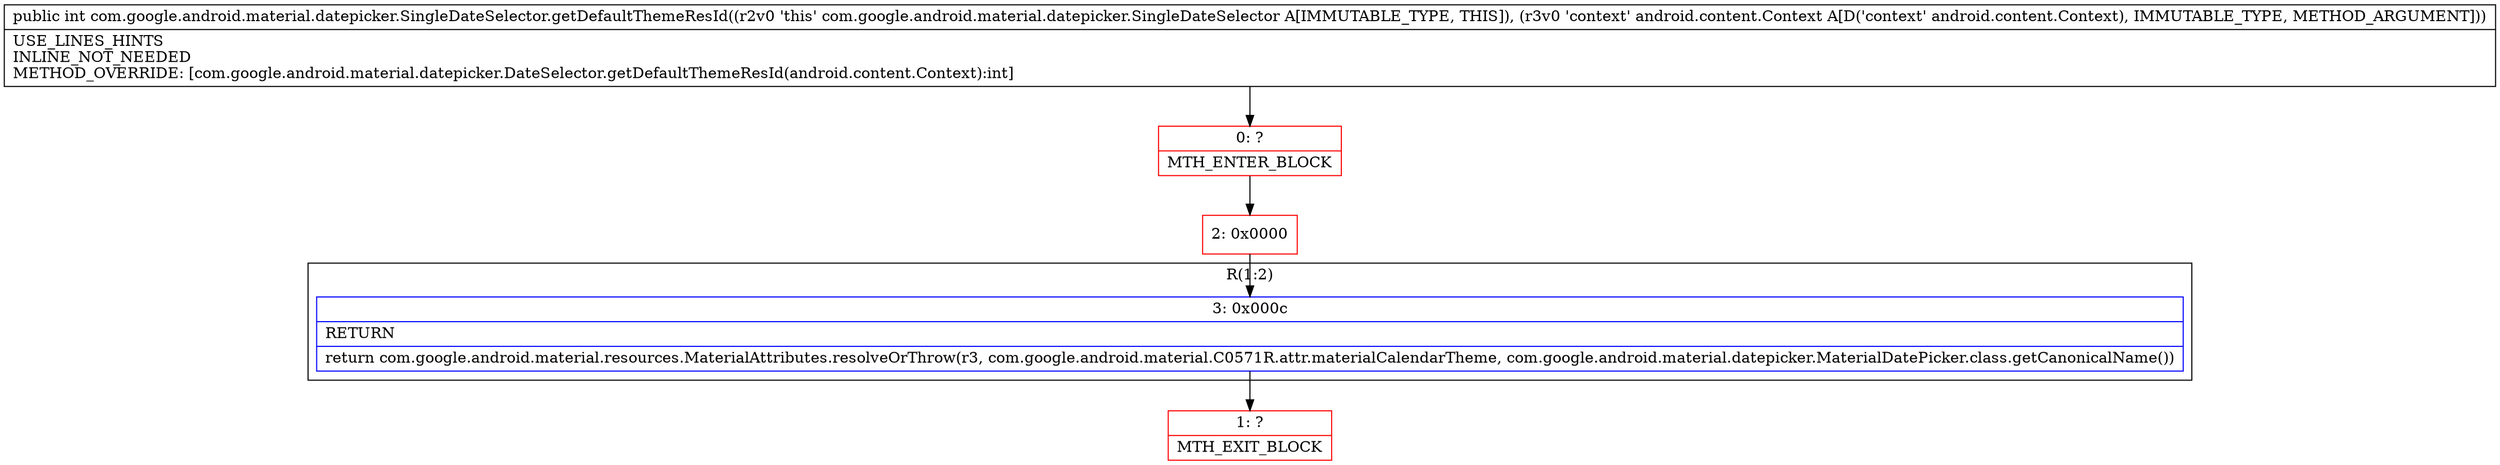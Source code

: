 digraph "CFG forcom.google.android.material.datepicker.SingleDateSelector.getDefaultThemeResId(Landroid\/content\/Context;)I" {
subgraph cluster_Region_840987444 {
label = "R(1:2)";
node [shape=record,color=blue];
Node_3 [shape=record,label="{3\:\ 0x000c|RETURN\l|return com.google.android.material.resources.MaterialAttributes.resolveOrThrow(r3, com.google.android.material.C0571R.attr.materialCalendarTheme, com.google.android.material.datepicker.MaterialDatePicker.class.getCanonicalName())\l}"];
}
Node_0 [shape=record,color=red,label="{0\:\ ?|MTH_ENTER_BLOCK\l}"];
Node_2 [shape=record,color=red,label="{2\:\ 0x0000}"];
Node_1 [shape=record,color=red,label="{1\:\ ?|MTH_EXIT_BLOCK\l}"];
MethodNode[shape=record,label="{public int com.google.android.material.datepicker.SingleDateSelector.getDefaultThemeResId((r2v0 'this' com.google.android.material.datepicker.SingleDateSelector A[IMMUTABLE_TYPE, THIS]), (r3v0 'context' android.content.Context A[D('context' android.content.Context), IMMUTABLE_TYPE, METHOD_ARGUMENT]))  | USE_LINES_HINTS\lINLINE_NOT_NEEDED\lMETHOD_OVERRIDE: [com.google.android.material.datepicker.DateSelector.getDefaultThemeResId(android.content.Context):int]\l}"];
MethodNode -> Node_0;Node_3 -> Node_1;
Node_0 -> Node_2;
Node_2 -> Node_3;
}

